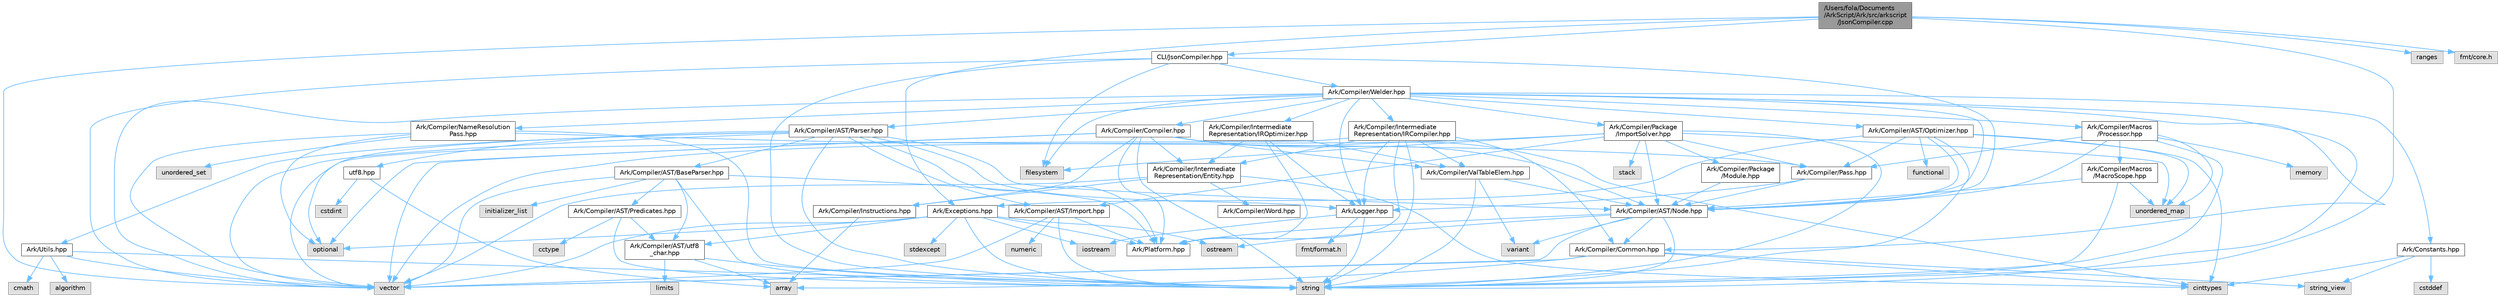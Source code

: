 digraph "/Users/fola/Documents/ArkScript/Ark/src/arkscript/JsonCompiler.cpp"
{
 // INTERACTIVE_SVG=YES
 // LATEX_PDF_SIZE
  bgcolor="transparent";
  edge [fontname=Helvetica,fontsize=10,labelfontname=Helvetica,labelfontsize=10];
  node [fontname=Helvetica,fontsize=10,shape=box,height=0.2,width=0.4];
  Node1 [id="Node000001",label="/Users/fola/Documents\l/ArkScript/Ark/src/arkscript\l/JsonCompiler.cpp",height=0.2,width=0.4,color="gray40", fillcolor="grey60", style="filled", fontcolor="black",tooltip=" "];
  Node1 -> Node2 [id="edge1_Node000001_Node000002",color="steelblue1",style="solid",tooltip=" "];
  Node2 [id="Node000002",label="CLI/JsonCompiler.hpp",height=0.2,width=0.4,color="grey40", fillcolor="white", style="filled",URL="$dc/dfd/JsonCompiler_8hpp.html",tooltip=" "];
  Node2 -> Node3 [id="edge2_Node000002_Node000003",color="steelblue1",style="solid",tooltip=" "];
  Node3 [id="Node000003",label="vector",height=0.2,width=0.4,color="grey60", fillcolor="#E0E0E0", style="filled",tooltip=" "];
  Node2 -> Node4 [id="edge3_Node000002_Node000004",color="steelblue1",style="solid",tooltip=" "];
  Node4 [id="Node000004",label="string",height=0.2,width=0.4,color="grey60", fillcolor="#E0E0E0", style="filled",tooltip=" "];
  Node2 -> Node5 [id="edge4_Node000002_Node000005",color="steelblue1",style="solid",tooltip=" "];
  Node5 [id="Node000005",label="filesystem",height=0.2,width=0.4,color="grey60", fillcolor="#E0E0E0", style="filled",tooltip=" "];
  Node2 -> Node6 [id="edge5_Node000002_Node000006",color="steelblue1",style="solid",tooltip=" "];
  Node6 [id="Node000006",label="Ark/Compiler/AST/Node.hpp",height=0.2,width=0.4,color="grey40", fillcolor="white", style="filled",URL="$d7/dc6/Node_8hpp.html",tooltip="AST node used by the parser, optimizer and compiler."];
  Node6 -> Node7 [id="edge6_Node000006_Node000007",color="steelblue1",style="solid",tooltip=" "];
  Node7 [id="Node000007",label="variant",height=0.2,width=0.4,color="grey60", fillcolor="#E0E0E0", style="filled",tooltip=" "];
  Node6 -> Node8 [id="edge7_Node000006_Node000008",color="steelblue1",style="solid",tooltip=" "];
  Node8 [id="Node000008",label="ostream",height=0.2,width=0.4,color="grey60", fillcolor="#E0E0E0", style="filled",tooltip=" "];
  Node6 -> Node4 [id="edge8_Node000006_Node000004",color="steelblue1",style="solid",tooltip=" "];
  Node6 -> Node3 [id="edge9_Node000006_Node000003",color="steelblue1",style="solid",tooltip=" "];
  Node6 -> Node9 [id="edge10_Node000006_Node000009",color="steelblue1",style="solid",tooltip=" "];
  Node9 [id="Node000009",label="Ark/Compiler/Common.hpp",height=0.2,width=0.4,color="grey40", fillcolor="white", style="filled",URL="$d8/ddd/Common_8hpp.html",tooltip="Common code for the compiler."];
  Node9 -> Node10 [id="edge11_Node000009_Node000010",color="steelblue1",style="solid",tooltip=" "];
  Node10 [id="Node000010",label="array",height=0.2,width=0.4,color="grey60", fillcolor="#E0E0E0", style="filled",tooltip=" "];
  Node9 -> Node11 [id="edge12_Node000009_Node000011",color="steelblue1",style="solid",tooltip=" "];
  Node11 [id="Node000011",label="string_view",height=0.2,width=0.4,color="grey60", fillcolor="#E0E0E0", style="filled",tooltip=" "];
  Node9 -> Node3 [id="edge13_Node000009_Node000003",color="steelblue1",style="solid",tooltip=" "];
  Node9 -> Node12 [id="edge14_Node000009_Node000012",color="steelblue1",style="solid",tooltip=" "];
  Node12 [id="Node000012",label="cinttypes",height=0.2,width=0.4,color="grey60", fillcolor="#E0E0E0", style="filled",tooltip=" "];
  Node6 -> Node13 [id="edge15_Node000006_Node000013",color="steelblue1",style="solid",tooltip=" "];
  Node13 [id="Node000013",label="Ark/Platform.hpp",height=0.2,width=0.4,color="grey40", fillcolor="white", style="filled",URL="$d5/d40/Platform_8hpp.html",tooltip="ArkScript configuration macros."];
  Node2 -> Node14 [id="edge16_Node000002_Node000014",color="steelblue1",style="solid",tooltip=" "];
  Node14 [id="Node000014",label="Ark/Compiler/Welder.hpp",height=0.2,width=0.4,color="grey40", fillcolor="white", style="filled",URL="$de/d8e/Welder_8hpp.html",tooltip="In charge of welding everything needed to compile code."];
  Node14 -> Node4 [id="edge17_Node000014_Node000004",color="steelblue1",style="solid",tooltip=" "];
  Node14 -> Node3 [id="edge18_Node000014_Node000003",color="steelblue1",style="solid",tooltip=" "];
  Node14 -> Node5 [id="edge19_Node000014_Node000005",color="steelblue1",style="solid",tooltip=" "];
  Node14 -> Node9 [id="edge20_Node000014_Node000009",color="steelblue1",style="solid",tooltip=" "];
  Node14 -> Node6 [id="edge21_Node000014_Node000006",color="steelblue1",style="solid",tooltip=" "];
  Node14 -> Node15 [id="edge22_Node000014_Node000015",color="steelblue1",style="solid",tooltip=" "];
  Node15 [id="Node000015",label="Ark/Compiler/AST/Parser.hpp",height=0.2,width=0.4,color="grey40", fillcolor="white", style="filled",URL="$d7/ddd/Parser_8hpp.html",tooltip="Parse ArkScript code, but do not handle any import declarations."];
  Node15 -> Node16 [id="edge23_Node000015_Node000016",color="steelblue1",style="solid",tooltip=" "];
  Node16 [id="Node000016",label="Ark/Compiler/AST/BaseParser.hpp",height=0.2,width=0.4,color="grey40", fillcolor="white", style="filled",URL="$d3/d70/BaseParser_8hpp.html",tooltip=" "];
  Node16 -> Node4 [id="edge24_Node000016_Node000004",color="steelblue1",style="solid",tooltip=" "];
  Node16 -> Node3 [id="edge25_Node000016_Node000003",color="steelblue1",style="solid",tooltip=" "];
  Node16 -> Node17 [id="edge26_Node000016_Node000017",color="steelblue1",style="solid",tooltip=" "];
  Node17 [id="Node000017",label="initializer_list",height=0.2,width=0.4,color="grey60", fillcolor="#E0E0E0", style="filled",tooltip=" "];
  Node16 -> Node13 [id="edge27_Node000016_Node000013",color="steelblue1",style="solid",tooltip=" "];
  Node16 -> Node18 [id="edge28_Node000016_Node000018",color="steelblue1",style="solid",tooltip=" "];
  Node18 [id="Node000018",label="Ark/Compiler/AST/Predicates.hpp",height=0.2,width=0.4,color="grey40", fillcolor="white", style="filled",URL="$dc/d59/Predicates_8hpp.html",tooltip=" "];
  Node18 -> Node4 [id="edge29_Node000018_Node000004",color="steelblue1",style="solid",tooltip=" "];
  Node18 -> Node19 [id="edge30_Node000018_Node000019",color="steelblue1",style="solid",tooltip=" "];
  Node19 [id="Node000019",label="cctype",height=0.2,width=0.4,color="grey60", fillcolor="#E0E0E0", style="filled",tooltip=" "];
  Node18 -> Node20 [id="edge31_Node000018_Node000020",color="steelblue1",style="solid",tooltip=" "];
  Node20 [id="Node000020",label="Ark/Compiler/AST/utf8\l_char.hpp",height=0.2,width=0.4,color="grey40", fillcolor="white", style="filled",URL="$db/d4e/utf8__char_8hpp.html",tooltip=" "];
  Node20 -> Node10 [id="edge32_Node000020_Node000010",color="steelblue1",style="solid",tooltip=" "];
  Node20 -> Node4 [id="edge33_Node000020_Node000004",color="steelblue1",style="solid",tooltip=" "];
  Node20 -> Node21 [id="edge34_Node000020_Node000021",color="steelblue1",style="solid",tooltip=" "];
  Node21 [id="Node000021",label="limits",height=0.2,width=0.4,color="grey60", fillcolor="#E0E0E0", style="filled",tooltip=" "];
  Node16 -> Node20 [id="edge35_Node000016_Node000020",color="steelblue1",style="solid",tooltip=" "];
  Node15 -> Node6 [id="edge36_Node000015_Node000006",color="steelblue1",style="solid",tooltip=" "];
  Node15 -> Node22 [id="edge37_Node000015_Node000022",color="steelblue1",style="solid",tooltip=" "];
  Node22 [id="Node000022",label="Ark/Compiler/AST/Import.hpp",height=0.2,width=0.4,color="grey40", fillcolor="white", style="filled",URL="$d4/d32/Import_8hpp.html",tooltip=" "];
  Node22 -> Node3 [id="edge38_Node000022_Node000003",color="steelblue1",style="solid",tooltip=" "];
  Node22 -> Node4 [id="edge39_Node000022_Node000004",color="steelblue1",style="solid",tooltip=" "];
  Node22 -> Node23 [id="edge40_Node000022_Node000023",color="steelblue1",style="solid",tooltip=" "];
  Node23 [id="Node000023",label="numeric",height=0.2,width=0.4,color="grey60", fillcolor="#E0E0E0", style="filled",tooltip=" "];
  Node22 -> Node13 [id="edge41_Node000022_Node000013",color="steelblue1",style="solid",tooltip=" "];
  Node15 -> Node24 [id="edge42_Node000015_Node000024",color="steelblue1",style="solid",tooltip=" "];
  Node24 [id="Node000024",label="Ark/Logger.hpp",height=0.2,width=0.4,color="grey40", fillcolor="white", style="filled",URL="$d9/d11/Logger_8hpp.html",tooltip="Internal logger."];
  Node24 -> Node25 [id="edge43_Node000024_Node000025",color="steelblue1",style="solid",tooltip=" "];
  Node25 [id="Node000025",label="iostream",height=0.2,width=0.4,color="grey60", fillcolor="#E0E0E0", style="filled",tooltip=" "];
  Node24 -> Node26 [id="edge44_Node000024_Node000026",color="steelblue1",style="solid",tooltip=" "];
  Node26 [id="Node000026",label="fmt/format.h",height=0.2,width=0.4,color="grey60", fillcolor="#E0E0E0", style="filled",tooltip=" "];
  Node24 -> Node4 [id="edge45_Node000024_Node000004",color="steelblue1",style="solid",tooltip=" "];
  Node15 -> Node27 [id="edge46_Node000015_Node000027",color="steelblue1",style="solid",tooltip=" "];
  Node27 [id="Node000027",label="Ark/Utils.hpp",height=0.2,width=0.4,color="grey40", fillcolor="white", style="filled",URL="$d4/dcb/Ark_2Utils_8hpp.html",tooltip="Lots of utilities about string, filesystem and more."];
  Node27 -> Node28 [id="edge47_Node000027_Node000028",color="steelblue1",style="solid",tooltip=" "];
  Node28 [id="Node000028",label="algorithm",height=0.2,width=0.4,color="grey60", fillcolor="#E0E0E0", style="filled",tooltip=" "];
  Node27 -> Node4 [id="edge48_Node000027_Node000004",color="steelblue1",style="solid",tooltip=" "];
  Node27 -> Node3 [id="edge49_Node000027_Node000003",color="steelblue1",style="solid",tooltip=" "];
  Node27 -> Node29 [id="edge50_Node000027_Node000029",color="steelblue1",style="solid",tooltip=" "];
  Node29 [id="Node000029",label="cmath",height=0.2,width=0.4,color="grey60", fillcolor="#E0E0E0", style="filled",tooltip=" "];
  Node15 -> Node13 [id="edge51_Node000015_Node000013",color="steelblue1",style="solid",tooltip=" "];
  Node15 -> Node4 [id="edge52_Node000015_Node000004",color="steelblue1",style="solid",tooltip=" "];
  Node15 -> Node30 [id="edge53_Node000015_Node000030",color="steelblue1",style="solid",tooltip=" "];
  Node30 [id="Node000030",label="optional",height=0.2,width=0.4,color="grey60", fillcolor="#E0E0E0", style="filled",tooltip=" "];
  Node15 -> Node3 [id="edge54_Node000015_Node000003",color="steelblue1",style="solid",tooltip=" "];
  Node15 -> Node31 [id="edge55_Node000015_Node000031",color="steelblue1",style="solid",tooltip=" "];
  Node31 [id="Node000031",label="utf8.hpp",height=0.2,width=0.4,color="grey40", fillcolor="white", style="filled",URL="$d1/d85/utf8_8hpp.html",tooltip=" "];
  Node31 -> Node10 [id="edge56_Node000031_Node000010",color="steelblue1",style="solid",tooltip=" "];
  Node31 -> Node32 [id="edge57_Node000031_Node000032",color="steelblue1",style="solid",tooltip=" "];
  Node32 [id="Node000032",label="cstdint",height=0.2,width=0.4,color="grey60", fillcolor="#E0E0E0", style="filled",tooltip=" "];
  Node14 -> Node33 [id="edge58_Node000014_Node000033",color="steelblue1",style="solid",tooltip=" "];
  Node33 [id="Node000033",label="Ark/Compiler/Compiler.hpp",height=0.2,width=0.4,color="grey40", fillcolor="white", style="filled",URL="$d8/d0f/Compiler_8hpp.html",tooltip="ArkScript compiler is in charge of transforming the AST into bytecode."];
  Node33 -> Node3 [id="edge59_Node000033_Node000003",color="steelblue1",style="solid",tooltip=" "];
  Node33 -> Node4 [id="edge60_Node000033_Node000004",color="steelblue1",style="solid",tooltip=" "];
  Node33 -> Node12 [id="edge61_Node000033_Node000012",color="steelblue1",style="solid",tooltip=" "];
  Node33 -> Node30 [id="edge62_Node000033_Node000030",color="steelblue1",style="solid",tooltip=" "];
  Node33 -> Node13 [id="edge63_Node000033_Node000013",color="steelblue1",style="solid",tooltip=" "];
  Node33 -> Node34 [id="edge64_Node000033_Node000034",color="steelblue1",style="solid",tooltip=" "];
  Node34 [id="Node000034",label="Ark/Compiler/Instructions.hpp",height=0.2,width=0.4,color="grey40", fillcolor="white", style="filled",URL="$d8/daa/Instructions_8hpp.html",tooltip="The different instructions used by the compiler and virtual machine."];
  Node34 -> Node10 [id="edge65_Node000034_Node000010",color="steelblue1",style="solid",tooltip=" "];
  Node33 -> Node35 [id="edge66_Node000033_Node000035",color="steelblue1",style="solid",tooltip=" "];
  Node35 [id="Node000035",label="Ark/Compiler/Intermediate\lRepresentation/Entity.hpp",height=0.2,width=0.4,color="grey40", fillcolor="white", style="filled",URL="$de/da6/Entity_8hpp.html",tooltip="An entity in the IR is a bundle of information."];
  Node35 -> Node12 [id="edge67_Node000035_Node000012",color="steelblue1",style="solid",tooltip=" "];
  Node35 -> Node3 [id="edge68_Node000035_Node000003",color="steelblue1",style="solid",tooltip=" "];
  Node35 -> Node36 [id="edge69_Node000035_Node000036",color="steelblue1",style="solid",tooltip=" "];
  Node36 [id="Node000036",label="Ark/Compiler/Word.hpp",height=0.2,width=0.4,color="grey40", fillcolor="white", style="filled",URL="$db/d53/Word_8hpp.html",tooltip="Describe an instruction and its immediate argument."];
  Node35 -> Node34 [id="edge70_Node000035_Node000034",color="steelblue1",style="solid",tooltip=" "];
  Node33 -> Node6 [id="edge71_Node000033_Node000006",color="steelblue1",style="solid",tooltip=" "];
  Node33 -> Node37 [id="edge72_Node000033_Node000037",color="steelblue1",style="solid",tooltip=" "];
  Node37 [id="Node000037",label="Ark/Compiler/ValTableElem.hpp",height=0.2,width=0.4,color="grey40", fillcolor="white", style="filled",URL="$dd/de7/ValTableElem_8hpp.html",tooltip="The basic value type handled by the compiler."];
  Node37 -> Node7 [id="edge73_Node000037_Node000007",color="steelblue1",style="solid",tooltip=" "];
  Node37 -> Node4 [id="edge74_Node000037_Node000004",color="steelblue1",style="solid",tooltip=" "];
  Node37 -> Node6 [id="edge75_Node000037_Node000006",color="steelblue1",style="solid",tooltip=" "];
  Node14 -> Node38 [id="edge76_Node000014_Node000038",color="steelblue1",style="solid",tooltip=" "];
  Node38 [id="Node000038",label="Ark/Compiler/Intermediate\lRepresentation/IROptimizer.hpp",height=0.2,width=0.4,color="grey40", fillcolor="white", style="filled",URL="$d0/de2/IROptimizer_8hpp.html",tooltip="Optimize IR based on IR entity grouped by 2 (or more)"];
  Node38 -> Node13 [id="edge77_Node000038_Node000013",color="steelblue1",style="solid",tooltip=" "];
  Node38 -> Node24 [id="edge78_Node000038_Node000024",color="steelblue1",style="solid",tooltip=" "];
  Node38 -> Node37 [id="edge79_Node000038_Node000037",color="steelblue1",style="solid",tooltip=" "];
  Node38 -> Node35 [id="edge80_Node000038_Node000035",color="steelblue1",style="solid",tooltip=" "];
  Node14 -> Node39 [id="edge81_Node000014_Node000039",color="steelblue1",style="solid",tooltip=" "];
  Node39 [id="Node000039",label="Ark/Compiler/Intermediate\lRepresentation/IRCompiler.hpp",height=0.2,width=0.4,color="grey40", fillcolor="white", style="filled",URL="$df/d86/IRCompiler_8hpp.html",tooltip="Compile the intermediate representation to bytecode."];
  Node39 -> Node3 [id="edge82_Node000039_Node000003",color="steelblue1",style="solid",tooltip=" "];
  Node39 -> Node4 [id="edge83_Node000039_Node000004",color="steelblue1",style="solid",tooltip=" "];
  Node39 -> Node13 [id="edge84_Node000039_Node000013",color="steelblue1",style="solid",tooltip=" "];
  Node39 -> Node24 [id="edge85_Node000039_Node000024",color="steelblue1",style="solid",tooltip=" "];
  Node39 -> Node9 [id="edge86_Node000039_Node000009",color="steelblue1",style="solid",tooltip=" "];
  Node39 -> Node37 [id="edge87_Node000039_Node000037",color="steelblue1",style="solid",tooltip=" "];
  Node39 -> Node35 [id="edge88_Node000039_Node000035",color="steelblue1",style="solid",tooltip=" "];
  Node14 -> Node40 [id="edge89_Node000014_Node000040",color="steelblue1",style="solid",tooltip=" "];
  Node40 [id="Node000040",label="Ark/Constants.hpp",height=0.2,width=0.4,color="grey40", fillcolor="white", style="filled",URL="$d6/de9/Constants_8hpp.html",tooltip="Constants used by ArkScript."];
  Node40 -> Node11 [id="edge90_Node000040_Node000011",color="steelblue1",style="solid",tooltip=" "];
  Node40 -> Node12 [id="edge91_Node000040_Node000012",color="steelblue1",style="solid",tooltip=" "];
  Node40 -> Node41 [id="edge92_Node000040_Node000041",color="steelblue1",style="solid",tooltip=" "];
  Node41 [id="Node000041",label="cstddef",height=0.2,width=0.4,color="grey60", fillcolor="#E0E0E0", style="filled",tooltip=" "];
  Node14 -> Node24 [id="edge93_Node000014_Node000024",color="steelblue1",style="solid",tooltip=" "];
  Node14 -> Node42 [id="edge94_Node000014_Node000042",color="steelblue1",style="solid",tooltip=" "];
  Node42 [id="Node000042",label="Ark/Compiler/Package\l/ImportSolver.hpp",height=0.2,width=0.4,color="grey40", fillcolor="white", style="filled",URL="$d1/db0/ImportSolver_8hpp.html",tooltip="Handle imports, resolve them with modules and everything."];
  Node42 -> Node43 [id="edge95_Node000042_Node000043",color="steelblue1",style="solid",tooltip=" "];
  Node43 [id="Node000043",label="stack",height=0.2,width=0.4,color="grey60", fillcolor="#E0E0E0", style="filled",tooltip=" "];
  Node42 -> Node3 [id="edge96_Node000042_Node000003",color="steelblue1",style="solid",tooltip=" "];
  Node42 -> Node4 [id="edge97_Node000042_Node000004",color="steelblue1",style="solid",tooltip=" "];
  Node42 -> Node5 [id="edge98_Node000042_Node000005",color="steelblue1",style="solid",tooltip=" "];
  Node42 -> Node44 [id="edge99_Node000042_Node000044",color="steelblue1",style="solid",tooltip=" "];
  Node44 [id="Node000044",label="unordered_map",height=0.2,width=0.4,color="grey60", fillcolor="#E0E0E0", style="filled",tooltip=" "];
  Node42 -> Node45 [id="edge100_Node000042_Node000045",color="steelblue1",style="solid",tooltip=" "];
  Node45 [id="Node000045",label="Ark/Compiler/Pass.hpp",height=0.2,width=0.4,color="grey40", fillcolor="white", style="filled",URL="$df/d5f/Pass_8hpp.html",tooltip="Interface for a compiler pass (take in an AST, output an AST)"];
  Node45 -> Node6 [id="edge101_Node000045_Node000006",color="steelblue1",style="solid",tooltip=" "];
  Node45 -> Node24 [id="edge102_Node000045_Node000024",color="steelblue1",style="solid",tooltip=" "];
  Node42 -> Node6 [id="edge103_Node000042_Node000006",color="steelblue1",style="solid",tooltip=" "];
  Node42 -> Node22 [id="edge104_Node000042_Node000022",color="steelblue1",style="solid",tooltip=" "];
  Node42 -> Node46 [id="edge105_Node000042_Node000046",color="steelblue1",style="solid",tooltip=" "];
  Node46 [id="Node000046",label="Ark/Compiler/Package\l/Module.hpp",height=0.2,width=0.4,color="grey40", fillcolor="white", style="filled",URL="$dd/db3/Compiler_2Package_2Module_8hpp.html",tooltip=" "];
  Node46 -> Node6 [id="edge106_Node000046_Node000006",color="steelblue1",style="solid",tooltip=" "];
  Node14 -> Node47 [id="edge107_Node000014_Node000047",color="steelblue1",style="solid",tooltip=" "];
  Node47 [id="Node000047",label="Ark/Compiler/Macros\l/Processor.hpp",height=0.2,width=0.4,color="grey40", fillcolor="white", style="filled",URL="$de/db1/Processor_8hpp.html",tooltip="Handles the macros and their expansion in ArkScript source code."];
  Node47 -> Node6 [id="edge108_Node000047_Node000006",color="steelblue1",style="solid",tooltip=" "];
  Node47 -> Node48 [id="edge109_Node000047_Node000048",color="steelblue1",style="solid",tooltip=" "];
  Node48 [id="Node000048",label="Ark/Compiler/Macros\l/MacroScope.hpp",height=0.2,width=0.4,color="grey40", fillcolor="white", style="filled",URL="$d7/dfb/MacroScope_8hpp.html",tooltip="Defines tools to handle macro definitions."];
  Node48 -> Node6 [id="edge110_Node000048_Node000006",color="steelblue1",style="solid",tooltip=" "];
  Node48 -> Node44 [id="edge111_Node000048_Node000044",color="steelblue1",style="solid",tooltip=" "];
  Node48 -> Node4 [id="edge112_Node000048_Node000004",color="steelblue1",style="solid",tooltip=" "];
  Node47 -> Node45 [id="edge113_Node000047_Node000045",color="steelblue1",style="solid",tooltip=" "];
  Node47 -> Node44 [id="edge114_Node000047_Node000044",color="steelblue1",style="solid",tooltip=" "];
  Node47 -> Node49 [id="edge115_Node000047_Node000049",color="steelblue1",style="solid",tooltip=" "];
  Node49 [id="Node000049",label="memory",height=0.2,width=0.4,color="grey60", fillcolor="#E0E0E0", style="filled",tooltip=" "];
  Node47 -> Node4 [id="edge116_Node000047_Node000004",color="steelblue1",style="solid",tooltip=" "];
  Node14 -> Node50 [id="edge117_Node000014_Node000050",color="steelblue1",style="solid",tooltip=" "];
  Node50 [id="Node000050",label="Ark/Compiler/AST/Optimizer.hpp",height=0.2,width=0.4,color="grey40", fillcolor="white", style="filled",URL="$db/d93/Optimizer_8hpp.html",tooltip="Optimizes a given ArkScript AST."];
  Node50 -> Node51 [id="edge118_Node000050_Node000051",color="steelblue1",style="solid",tooltip=" "];
  Node51 [id="Node000051",label="functional",height=0.2,width=0.4,color="grey60", fillcolor="#E0E0E0", style="filled",tooltip=" "];
  Node50 -> Node44 [id="edge119_Node000050_Node000044",color="steelblue1",style="solid",tooltip=" "];
  Node50 -> Node4 [id="edge120_Node000050_Node000004",color="steelblue1",style="solid",tooltip=" "];
  Node50 -> Node12 [id="edge121_Node000050_Node000012",color="steelblue1",style="solid",tooltip=" "];
  Node50 -> Node45 [id="edge122_Node000050_Node000045",color="steelblue1",style="solid",tooltip=" "];
  Node50 -> Node6 [id="edge123_Node000050_Node000006",color="steelblue1",style="solid",tooltip=" "];
  Node50 -> Node52 [id="edge124_Node000050_Node000052",color="steelblue1",style="solid",tooltip=" "];
  Node52 [id="Node000052",label="Ark/Exceptions.hpp",height=0.2,width=0.4,color="grey40", fillcolor="white", style="filled",URL="$d2/de9/Exceptions_8hpp.html",tooltip="ArkScript homemade exceptions."];
  Node52 -> Node4 [id="edge125_Node000052_Node000004",color="steelblue1",style="solid",tooltip=" "];
  Node52 -> Node3 [id="edge126_Node000052_Node000003",color="steelblue1",style="solid",tooltip=" "];
  Node52 -> Node53 [id="edge127_Node000052_Node000053",color="steelblue1",style="solid",tooltip=" "];
  Node53 [id="Node000053",label="stdexcept",height=0.2,width=0.4,color="grey60", fillcolor="#E0E0E0", style="filled",tooltip=" "];
  Node52 -> Node30 [id="edge128_Node000052_Node000030",color="steelblue1",style="solid",tooltip=" "];
  Node52 -> Node8 [id="edge129_Node000052_Node000008",color="steelblue1",style="solid",tooltip=" "];
  Node52 -> Node25 [id="edge130_Node000052_Node000025",color="steelblue1",style="solid",tooltip=" "];
  Node52 -> Node20 [id="edge131_Node000052_Node000020",color="steelblue1",style="solid",tooltip=" "];
  Node52 -> Node13 [id="edge132_Node000052_Node000013",color="steelblue1",style="solid",tooltip=" "];
  Node14 -> Node54 [id="edge133_Node000014_Node000054",color="steelblue1",style="solid",tooltip=" "];
  Node54 [id="Node000054",label="Ark/Compiler/NameResolution\lPass.hpp",height=0.2,width=0.4,color="grey40", fillcolor="white", style="filled",URL="$d4/de8/NameResolutionPass_8hpp.html",tooltip=" "];
  Node54 -> Node3 [id="edge134_Node000054_Node000003",color="steelblue1",style="solid",tooltip=" "];
  Node54 -> Node4 [id="edge135_Node000054_Node000004",color="steelblue1",style="solid",tooltip=" "];
  Node54 -> Node30 [id="edge136_Node000054_Node000030",color="steelblue1",style="solid",tooltip=" "];
  Node54 -> Node55 [id="edge137_Node000054_Node000055",color="steelblue1",style="solid",tooltip=" "];
  Node55 [id="Node000055",label="unordered_set",height=0.2,width=0.4,color="grey60", fillcolor="#E0E0E0", style="filled",tooltip=" "];
  Node54 -> Node45 [id="edge138_Node000054_Node000045",color="steelblue1",style="solid",tooltip=" "];
  Node1 -> Node4 [id="edge139_Node000001_Node000004",color="steelblue1",style="solid",tooltip=" "];
  Node1 -> Node3 [id="edge140_Node000001_Node000003",color="steelblue1",style="solid",tooltip=" "];
  Node1 -> Node56 [id="edge141_Node000001_Node000056",color="steelblue1",style="solid",tooltip=" "];
  Node56 [id="Node000056",label="ranges",height=0.2,width=0.4,color="grey60", fillcolor="#E0E0E0", style="filled",tooltip=" "];
  Node1 -> Node52 [id="edge142_Node000001_Node000052",color="steelblue1",style="solid",tooltip=" "];
  Node1 -> Node57 [id="edge143_Node000001_Node000057",color="steelblue1",style="solid",tooltip=" "];
  Node57 [id="Node000057",label="fmt/core.h",height=0.2,width=0.4,color="grey60", fillcolor="#E0E0E0", style="filled",tooltip=" "];
}
